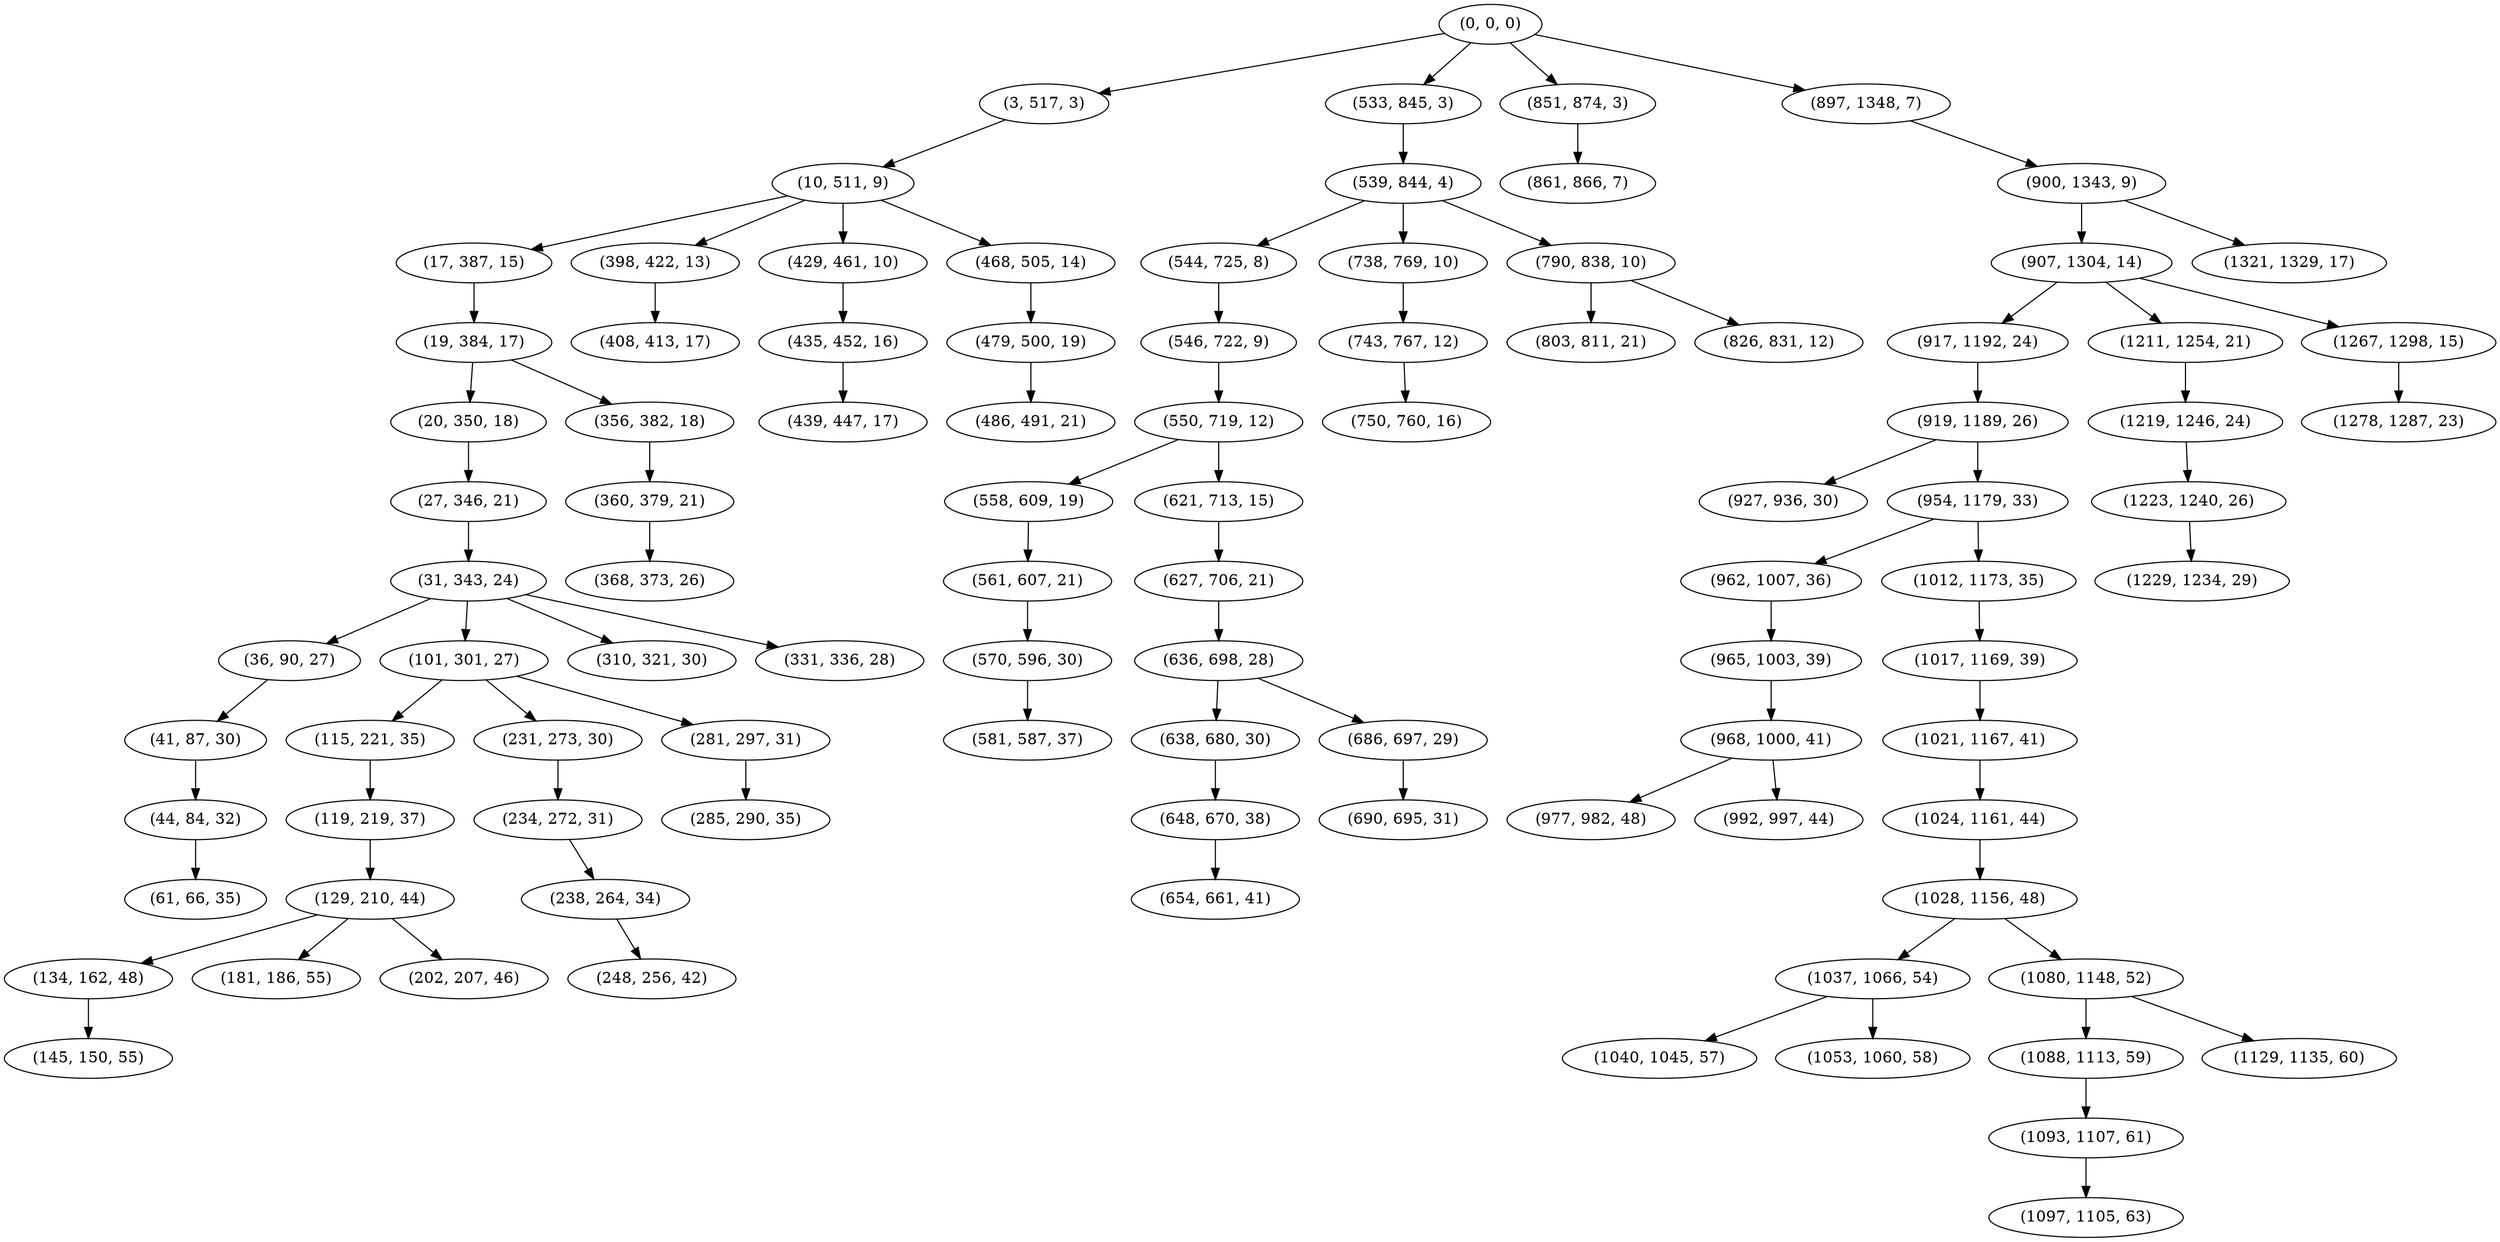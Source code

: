 digraph tree {
    "(0, 0, 0)";
    "(3, 517, 3)";
    "(10, 511, 9)";
    "(17, 387, 15)";
    "(19, 384, 17)";
    "(20, 350, 18)";
    "(27, 346, 21)";
    "(31, 343, 24)";
    "(36, 90, 27)";
    "(41, 87, 30)";
    "(44, 84, 32)";
    "(61, 66, 35)";
    "(101, 301, 27)";
    "(115, 221, 35)";
    "(119, 219, 37)";
    "(129, 210, 44)";
    "(134, 162, 48)";
    "(145, 150, 55)";
    "(181, 186, 55)";
    "(202, 207, 46)";
    "(231, 273, 30)";
    "(234, 272, 31)";
    "(238, 264, 34)";
    "(248, 256, 42)";
    "(281, 297, 31)";
    "(285, 290, 35)";
    "(310, 321, 30)";
    "(331, 336, 28)";
    "(356, 382, 18)";
    "(360, 379, 21)";
    "(368, 373, 26)";
    "(398, 422, 13)";
    "(408, 413, 17)";
    "(429, 461, 10)";
    "(435, 452, 16)";
    "(439, 447, 17)";
    "(468, 505, 14)";
    "(479, 500, 19)";
    "(486, 491, 21)";
    "(533, 845, 3)";
    "(539, 844, 4)";
    "(544, 725, 8)";
    "(546, 722, 9)";
    "(550, 719, 12)";
    "(558, 609, 19)";
    "(561, 607, 21)";
    "(570, 596, 30)";
    "(581, 587, 37)";
    "(621, 713, 15)";
    "(627, 706, 21)";
    "(636, 698, 28)";
    "(638, 680, 30)";
    "(648, 670, 38)";
    "(654, 661, 41)";
    "(686, 697, 29)";
    "(690, 695, 31)";
    "(738, 769, 10)";
    "(743, 767, 12)";
    "(750, 760, 16)";
    "(790, 838, 10)";
    "(803, 811, 21)";
    "(826, 831, 12)";
    "(851, 874, 3)";
    "(861, 866, 7)";
    "(897, 1348, 7)";
    "(900, 1343, 9)";
    "(907, 1304, 14)";
    "(917, 1192, 24)";
    "(919, 1189, 26)";
    "(927, 936, 30)";
    "(954, 1179, 33)";
    "(962, 1007, 36)";
    "(965, 1003, 39)";
    "(968, 1000, 41)";
    "(977, 982, 48)";
    "(992, 997, 44)";
    "(1012, 1173, 35)";
    "(1017, 1169, 39)";
    "(1021, 1167, 41)";
    "(1024, 1161, 44)";
    "(1028, 1156, 48)";
    "(1037, 1066, 54)";
    "(1040, 1045, 57)";
    "(1053, 1060, 58)";
    "(1080, 1148, 52)";
    "(1088, 1113, 59)";
    "(1093, 1107, 61)";
    "(1097, 1105, 63)";
    "(1129, 1135, 60)";
    "(1211, 1254, 21)";
    "(1219, 1246, 24)";
    "(1223, 1240, 26)";
    "(1229, 1234, 29)";
    "(1267, 1298, 15)";
    "(1278, 1287, 23)";
    "(1321, 1329, 17)";
    "(0, 0, 0)" -> "(3, 517, 3)";
    "(0, 0, 0)" -> "(533, 845, 3)";
    "(0, 0, 0)" -> "(851, 874, 3)";
    "(0, 0, 0)" -> "(897, 1348, 7)";
    "(3, 517, 3)" -> "(10, 511, 9)";
    "(10, 511, 9)" -> "(17, 387, 15)";
    "(10, 511, 9)" -> "(398, 422, 13)";
    "(10, 511, 9)" -> "(429, 461, 10)";
    "(10, 511, 9)" -> "(468, 505, 14)";
    "(17, 387, 15)" -> "(19, 384, 17)";
    "(19, 384, 17)" -> "(20, 350, 18)";
    "(19, 384, 17)" -> "(356, 382, 18)";
    "(20, 350, 18)" -> "(27, 346, 21)";
    "(27, 346, 21)" -> "(31, 343, 24)";
    "(31, 343, 24)" -> "(36, 90, 27)";
    "(31, 343, 24)" -> "(101, 301, 27)";
    "(31, 343, 24)" -> "(310, 321, 30)";
    "(31, 343, 24)" -> "(331, 336, 28)";
    "(36, 90, 27)" -> "(41, 87, 30)";
    "(41, 87, 30)" -> "(44, 84, 32)";
    "(44, 84, 32)" -> "(61, 66, 35)";
    "(101, 301, 27)" -> "(115, 221, 35)";
    "(101, 301, 27)" -> "(231, 273, 30)";
    "(101, 301, 27)" -> "(281, 297, 31)";
    "(115, 221, 35)" -> "(119, 219, 37)";
    "(119, 219, 37)" -> "(129, 210, 44)";
    "(129, 210, 44)" -> "(134, 162, 48)";
    "(129, 210, 44)" -> "(181, 186, 55)";
    "(129, 210, 44)" -> "(202, 207, 46)";
    "(134, 162, 48)" -> "(145, 150, 55)";
    "(231, 273, 30)" -> "(234, 272, 31)";
    "(234, 272, 31)" -> "(238, 264, 34)";
    "(238, 264, 34)" -> "(248, 256, 42)";
    "(281, 297, 31)" -> "(285, 290, 35)";
    "(356, 382, 18)" -> "(360, 379, 21)";
    "(360, 379, 21)" -> "(368, 373, 26)";
    "(398, 422, 13)" -> "(408, 413, 17)";
    "(429, 461, 10)" -> "(435, 452, 16)";
    "(435, 452, 16)" -> "(439, 447, 17)";
    "(468, 505, 14)" -> "(479, 500, 19)";
    "(479, 500, 19)" -> "(486, 491, 21)";
    "(533, 845, 3)" -> "(539, 844, 4)";
    "(539, 844, 4)" -> "(544, 725, 8)";
    "(539, 844, 4)" -> "(738, 769, 10)";
    "(539, 844, 4)" -> "(790, 838, 10)";
    "(544, 725, 8)" -> "(546, 722, 9)";
    "(546, 722, 9)" -> "(550, 719, 12)";
    "(550, 719, 12)" -> "(558, 609, 19)";
    "(550, 719, 12)" -> "(621, 713, 15)";
    "(558, 609, 19)" -> "(561, 607, 21)";
    "(561, 607, 21)" -> "(570, 596, 30)";
    "(570, 596, 30)" -> "(581, 587, 37)";
    "(621, 713, 15)" -> "(627, 706, 21)";
    "(627, 706, 21)" -> "(636, 698, 28)";
    "(636, 698, 28)" -> "(638, 680, 30)";
    "(636, 698, 28)" -> "(686, 697, 29)";
    "(638, 680, 30)" -> "(648, 670, 38)";
    "(648, 670, 38)" -> "(654, 661, 41)";
    "(686, 697, 29)" -> "(690, 695, 31)";
    "(738, 769, 10)" -> "(743, 767, 12)";
    "(743, 767, 12)" -> "(750, 760, 16)";
    "(790, 838, 10)" -> "(803, 811, 21)";
    "(790, 838, 10)" -> "(826, 831, 12)";
    "(851, 874, 3)" -> "(861, 866, 7)";
    "(897, 1348, 7)" -> "(900, 1343, 9)";
    "(900, 1343, 9)" -> "(907, 1304, 14)";
    "(900, 1343, 9)" -> "(1321, 1329, 17)";
    "(907, 1304, 14)" -> "(917, 1192, 24)";
    "(907, 1304, 14)" -> "(1211, 1254, 21)";
    "(907, 1304, 14)" -> "(1267, 1298, 15)";
    "(917, 1192, 24)" -> "(919, 1189, 26)";
    "(919, 1189, 26)" -> "(927, 936, 30)";
    "(919, 1189, 26)" -> "(954, 1179, 33)";
    "(954, 1179, 33)" -> "(962, 1007, 36)";
    "(954, 1179, 33)" -> "(1012, 1173, 35)";
    "(962, 1007, 36)" -> "(965, 1003, 39)";
    "(965, 1003, 39)" -> "(968, 1000, 41)";
    "(968, 1000, 41)" -> "(977, 982, 48)";
    "(968, 1000, 41)" -> "(992, 997, 44)";
    "(1012, 1173, 35)" -> "(1017, 1169, 39)";
    "(1017, 1169, 39)" -> "(1021, 1167, 41)";
    "(1021, 1167, 41)" -> "(1024, 1161, 44)";
    "(1024, 1161, 44)" -> "(1028, 1156, 48)";
    "(1028, 1156, 48)" -> "(1037, 1066, 54)";
    "(1028, 1156, 48)" -> "(1080, 1148, 52)";
    "(1037, 1066, 54)" -> "(1040, 1045, 57)";
    "(1037, 1066, 54)" -> "(1053, 1060, 58)";
    "(1080, 1148, 52)" -> "(1088, 1113, 59)";
    "(1080, 1148, 52)" -> "(1129, 1135, 60)";
    "(1088, 1113, 59)" -> "(1093, 1107, 61)";
    "(1093, 1107, 61)" -> "(1097, 1105, 63)";
    "(1211, 1254, 21)" -> "(1219, 1246, 24)";
    "(1219, 1246, 24)" -> "(1223, 1240, 26)";
    "(1223, 1240, 26)" -> "(1229, 1234, 29)";
    "(1267, 1298, 15)" -> "(1278, 1287, 23)";
}
